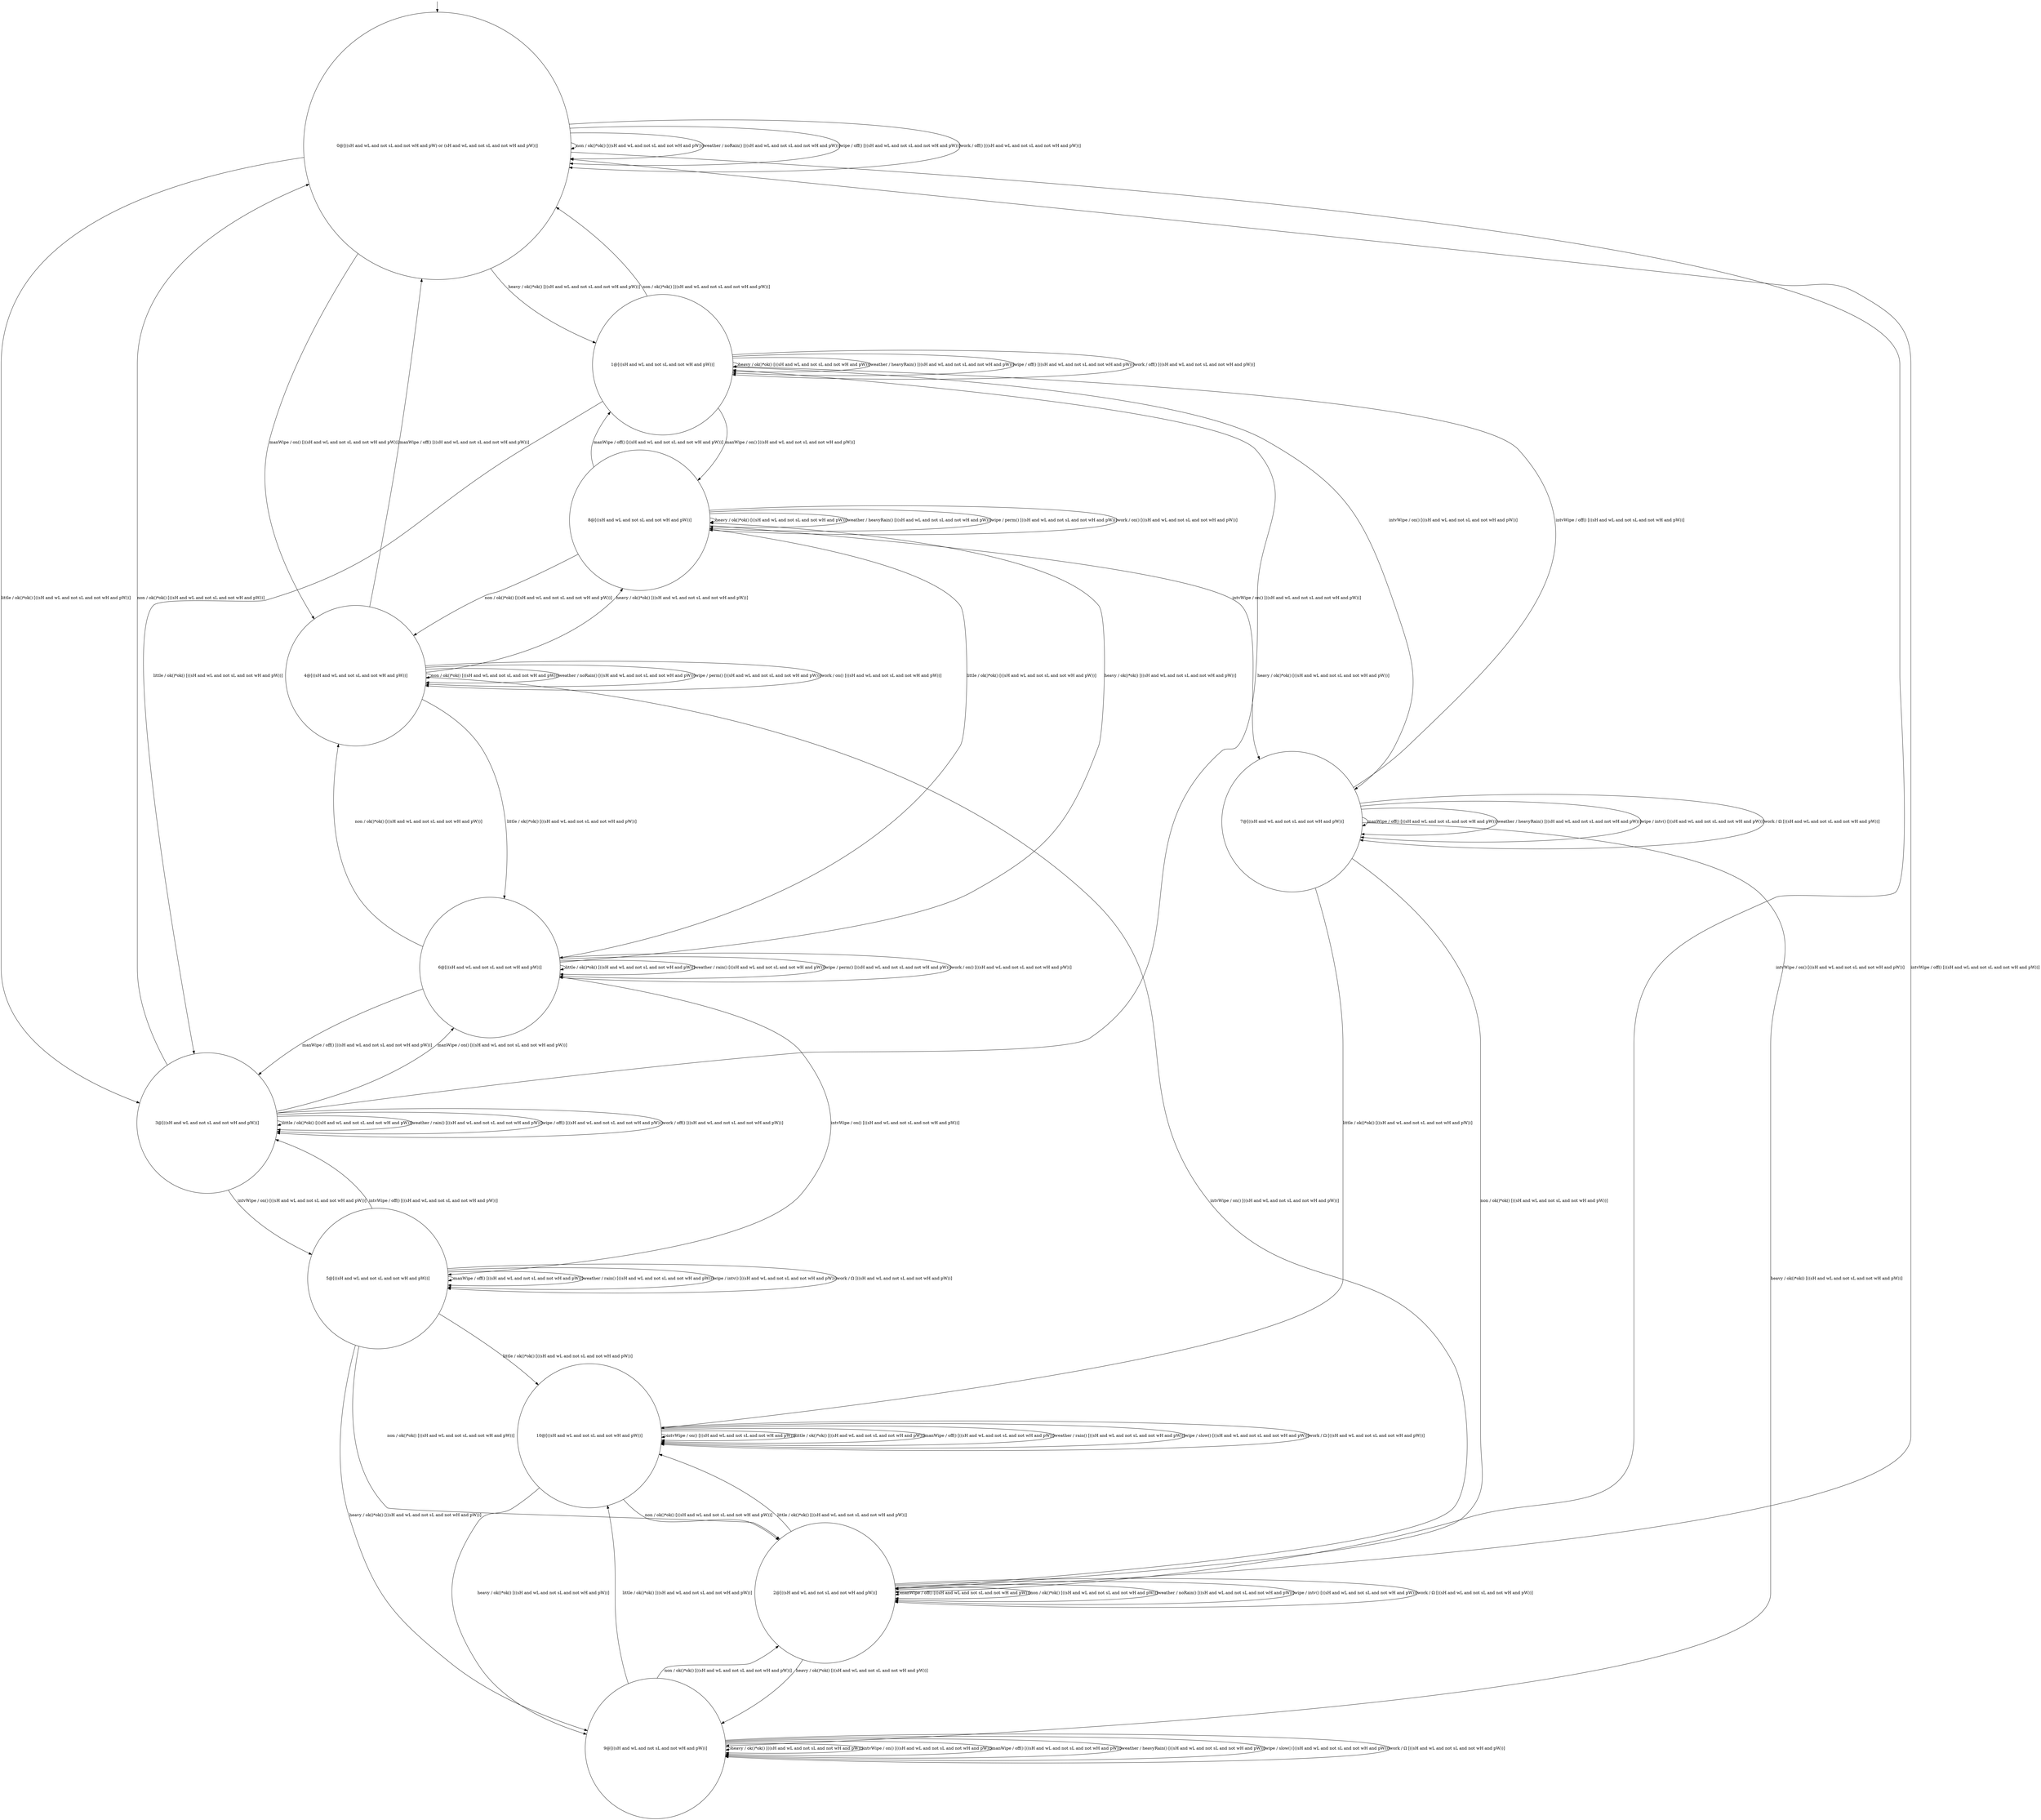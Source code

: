 digraph g {
	edge [lblstyle="above, sloped"];
	s0 [shape="circle" label="0@[((sH and wL and not sL and not wH and pW) or (sH and wL and not sL and not wH and pW))]"];
	s1 [shape="circle" label="1@[((sH and wL and not sL and not wH and pW))]"];
	s2 [shape="circle" label="2@[((sH and wL and not sL and not wH and pW))]"];
	s3 [shape="circle" label="3@[((sH and wL and not sL and not wH and pW))]"];
	s4 [shape="circle" label="4@[((sH and wL and not sL and not wH and pW))]"];
	s5 [shape="circle" label="5@[((sH and wL and not sL and not wH and pW))]"];
	s6 [shape="circle" label="6@[((sH and wL and not sL and not wH and pW))]"];
	s7 [shape="circle" label="7@[((sH and wL and not sL and not wH and pW))]"];
	s8 [shape="circle" label="8@[((sH and wL and not sL and not wH and pW))]"];
	s9 [shape="circle" label="9@[((sH and wL and not sL and not wH and pW))]"];
	s10 [shape="circle" label="10@[((sH and wL and not sL and not wH and pW))]"];
	s0 -> s1 [label="heavy / ok()*ok() [((sH and wL and not sL and not wH and pW))]"];
	s0 -> s2 [label="intvWipe / on() [((sH and wL and not sL and not wH and pW))]"];
	s0 -> s3 [label="little / ok()*ok() [((sH and wL and not sL and not wH and pW))]"];
	s0 -> s4 [label="manWipe / on() [((sH and wL and not sL and not wH and pW))]"];
	s0 -> s0 [label="non / ok()*ok() [((sH and wL and not sL and not wH and pW))]"];
	s0 -> s0 [label="weather / noRain() [((sH and wL and not sL and not wH and pW))]"];
	s0 -> s0 [label="wipe / off() [((sH and wL and not sL and not wH and pW))]"];
	s0 -> s0 [label="work / off() [((sH and wL and not sL and not wH and pW))]"];
	s1 -> s1 [label="heavy / ok()*ok() [((sH and wL and not sL and not wH and pW))]"];
	s1 -> s7 [label="intvWipe / on() [((sH and wL and not sL and not wH and pW))]"];
	s1 -> s3 [label="little / ok()*ok() [((sH and wL and not sL and not wH and pW))]"];
	s1 -> s8 [label="manWipe / on() [((sH and wL and not sL and not wH and pW))]"];
	s1 -> s0 [label="non / ok()*ok() [((sH and wL and not sL and not wH and pW))]"];
	s1 -> s1 [label="weather / heavyRain() [((sH and wL and not sL and not wH and pW))]"];
	s1 -> s1 [label="wipe / off() [((sH and wL and not sL and not wH and pW))]"];
	s1 -> s1 [label="work / off() [((sH and wL and not sL and not wH and pW))]"];
	s2 -> s9 [label="heavy / ok()*ok() [((sH and wL and not sL and not wH and pW))]"];
	s2 -> s0 [label="intvWipe / off() [((sH and wL and not sL and not wH and pW))]"];
	s2 -> s10 [label="little / ok()*ok() [((sH and wL and not sL and not wH and pW))]"];
	s2 -> s2 [label="manWipe / off() [((sH and wL and not sL and not wH and pW))]"];
	s2 -> s2 [label="non / ok()*ok() [((sH and wL and not sL and not wH and pW))]"];
	s2 -> s2 [label="weather / noRain() [((sH and wL and not sL and not wH and pW))]"];
	s2 -> s2 [label="wipe / intv() [((sH and wL and not sL and not wH and pW))]"];
	s2 -> s2 [label="work / Ω [((sH and wL and not sL and not wH and pW))]"];
	s3 -> s1 [label="heavy / ok()*ok() [((sH and wL and not sL and not wH and pW))]"];
	s3 -> s5 [label="intvWipe / on() [((sH and wL and not sL and not wH and pW))]"];
	s3 -> s3 [label="little / ok()*ok() [((sH and wL and not sL and not wH and pW))]"];
	s3 -> s6 [label="manWipe / on() [((sH and wL and not sL and not wH and pW))]"];
	s3 -> s0 [label="non / ok()*ok() [((sH and wL and not sL and not wH and pW))]"];
	s3 -> s3 [label="weather / rain() [((sH and wL and not sL and not wH and pW))]"];
	s3 -> s3 [label="wipe / off() [((sH and wL and not sL and not wH and pW))]"];
	s3 -> s3 [label="work / off() [((sH and wL and not sL and not wH and pW))]"];
	s4 -> s8 [label="heavy / ok()*ok() [((sH and wL and not sL and not wH and pW))]"];
	s4 -> s2 [label="intvWipe / on() [((sH and wL and not sL and not wH and pW))]"];
	s4 -> s6 [label="little / ok()*ok() [((sH and wL and not sL and not wH and pW))]"];
	s4 -> s0 [label="manWipe / off() [((sH and wL and not sL and not wH and pW))]"];
	s4 -> s4 [label="non / ok()*ok() [((sH and wL and not sL and not wH and pW))]"];
	s4 -> s4 [label="weather / noRain() [((sH and wL and not sL and not wH and pW))]"];
	s4 -> s4 [label="wipe / perm() [((sH and wL and not sL and not wH and pW))]"];
	s4 -> s4 [label="work / on() [((sH and wL and not sL and not wH and pW))]"];
	s5 -> s9 [label="heavy / ok()*ok() [((sH and wL and not sL and not wH and pW))]"];
	s5 -> s3 [label="intvWipe / off() [((sH and wL and not sL and not wH and pW))]"];
	s5 -> s10 [label="little / ok()*ok() [((sH and wL and not sL and not wH and pW))]"];
	s5 -> s5 [label="manWipe / off() [((sH and wL and not sL and not wH and pW))]"];
	s5 -> s2 [label="non / ok()*ok() [((sH and wL and not sL and not wH and pW))]"];
	s5 -> s5 [label="weather / rain() [((sH and wL and not sL and not wH and pW))]"];
	s5 -> s5 [label="wipe / intv() [((sH and wL and not sL and not wH and pW))]"];
	s5 -> s5 [label="work / Ω [((sH and wL and not sL and not wH and pW))]"];
	s6 -> s8 [label="heavy / ok()*ok() [((sH and wL and not sL and not wH and pW))]"];
	s6 -> s5 [label="intvWipe / on() [((sH and wL and not sL and not wH and pW))]"];
	s6 -> s6 [label="little / ok()*ok() [((sH and wL and not sL and not wH and pW))]"];
	s6 -> s3 [label="manWipe / off() [((sH and wL and not sL and not wH and pW))]"];
	s6 -> s4 [label="non / ok()*ok() [((sH and wL and not sL and not wH and pW))]"];
	s6 -> s6 [label="weather / rain() [((sH and wL and not sL and not wH and pW))]"];
	s6 -> s6 [label="wipe / perm() [((sH and wL and not sL and not wH and pW))]"];
	s6 -> s6 [label="work / on() [((sH and wL and not sL and not wH and pW))]"];
	s7 -> s9 [label="heavy / ok()*ok() [((sH and wL and not sL and not wH and pW))]"];
	s7 -> s1 [label="intvWipe / off() [((sH and wL and not sL and not wH and pW))]"];
	s7 -> s10 [label="little / ok()*ok() [((sH and wL and not sL and not wH and pW))]"];
	s7 -> s7 [label="manWipe / off() [((sH and wL and not sL and not wH and pW))]"];
	s7 -> s2 [label="non / ok()*ok() [((sH and wL and not sL and not wH and pW))]"];
	s7 -> s7 [label="weather / heavyRain() [((sH and wL and not sL and not wH and pW))]"];
	s7 -> s7 [label="wipe / intv() [((sH and wL and not sL and not wH and pW))]"];
	s7 -> s7 [label="work / Ω [((sH and wL and not sL and not wH and pW))]"];
	s8 -> s8 [label="heavy / ok()*ok() [((sH and wL and not sL and not wH and pW))]"];
	s8 -> s7 [label="intvWipe / on() [((sH and wL and not sL and not wH and pW))]"];
	s8 -> s6 [label="little / ok()*ok() [((sH and wL and not sL and not wH and pW))]"];
	s8 -> s1 [label="manWipe / off() [((sH and wL and not sL and not wH and pW))]"];
	s8 -> s4 [label="non / ok()*ok() [((sH and wL and not sL and not wH and pW))]"];
	s8 -> s8 [label="weather / heavyRain() [((sH and wL and not sL and not wH and pW))]"];
	s8 -> s8 [label="wipe / perm() [((sH and wL and not sL and not wH and pW))]"];
	s8 -> s8 [label="work / on() [((sH and wL and not sL and not wH and pW))]"];
	s9 -> s9 [label="heavy / ok()*ok() [((sH and wL and not sL and not wH and pW))]"];
	s9 -> s9 [label="intvWipe / on() [((sH and wL and not sL and not wH and pW))]"];
	s9 -> s10 [label="little / ok()*ok() [((sH and wL and not sL and not wH and pW))]"];
	s9 -> s9 [label="manWipe / off() [((sH and wL and not sL and not wH and pW))]"];
	s9 -> s2 [label="non / ok()*ok() [((sH and wL and not sL and not wH and pW))]"];
	s9 -> s9 [label="weather / heavyRain() [((sH and wL and not sL and not wH and pW))]"];
	s9 -> s9 [label="wipe / slow() [((sH and wL and not sL and not wH and pW))]"];
	s9 -> s9 [label="work / Ω [((sH and wL and not sL and not wH and pW))]"];
	s10 -> s9 [label="heavy / ok()*ok() [((sH and wL and not sL and not wH and pW))]"];
	s10 -> s10 [label="intvWipe / on() [((sH and wL and not sL and not wH and pW))]"];
	s10 -> s10 [label="little / ok()*ok() [((sH and wL and not sL and not wH and pW))]"];
	s10 -> s10 [label="manWipe / off() [((sH and wL and not sL and not wH and pW))]"];
	s10 -> s2 [label="non / ok()*ok() [((sH and wL and not sL and not wH and pW))]"];
	s10 -> s10 [label="weather / rain() [((sH and wL and not sL and not wH and pW))]"];
	s10 -> s10 [label="wipe / slow() [((sH and wL and not sL and not wH and pW))]"];
	s10 -> s10 [label="work / Ω [((sH and wL and not sL and not wH and pW))]"];
	__start0 [label="" shape="none" width="0" height="0"];
	__start0 -> s0;
}